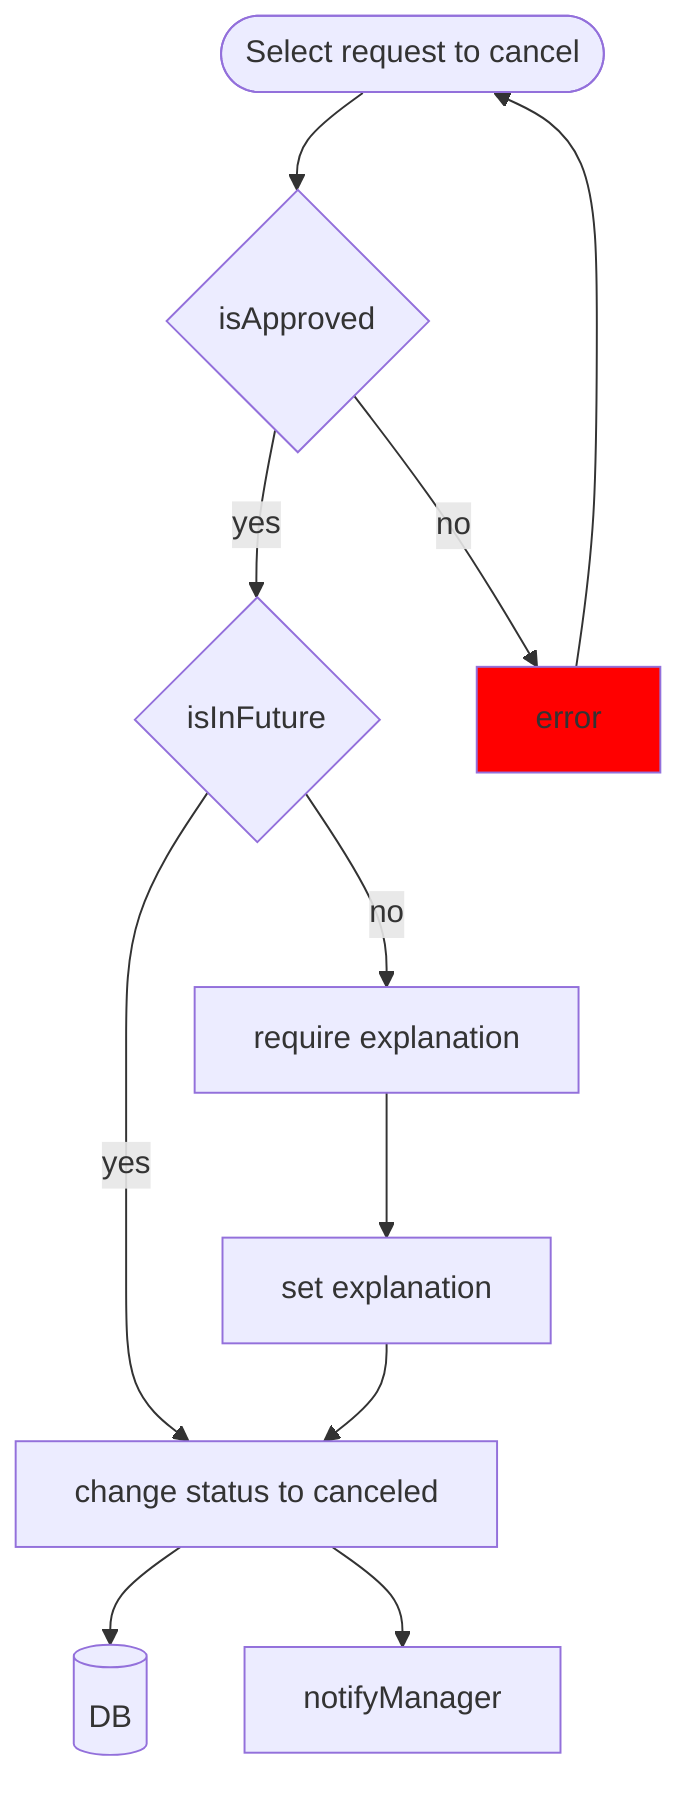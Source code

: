 flowchart TD
    classDef Red fill:#f00
    A([Select request to cancel])
    B[error]:::Red
    C{isApproved}
    D{isInFuture}
    E[require explanation]
    F[set explanation]
    G[change status to canceled]
    H[(DB)]
    I[notifyManager]
    
    B-->A

    A-->C
    C-- yes -->D
    C-- no -->B
    D-- yes -->G
    D-- no -->E
    E-->F
    F-->G
    G-->H
    G-->I